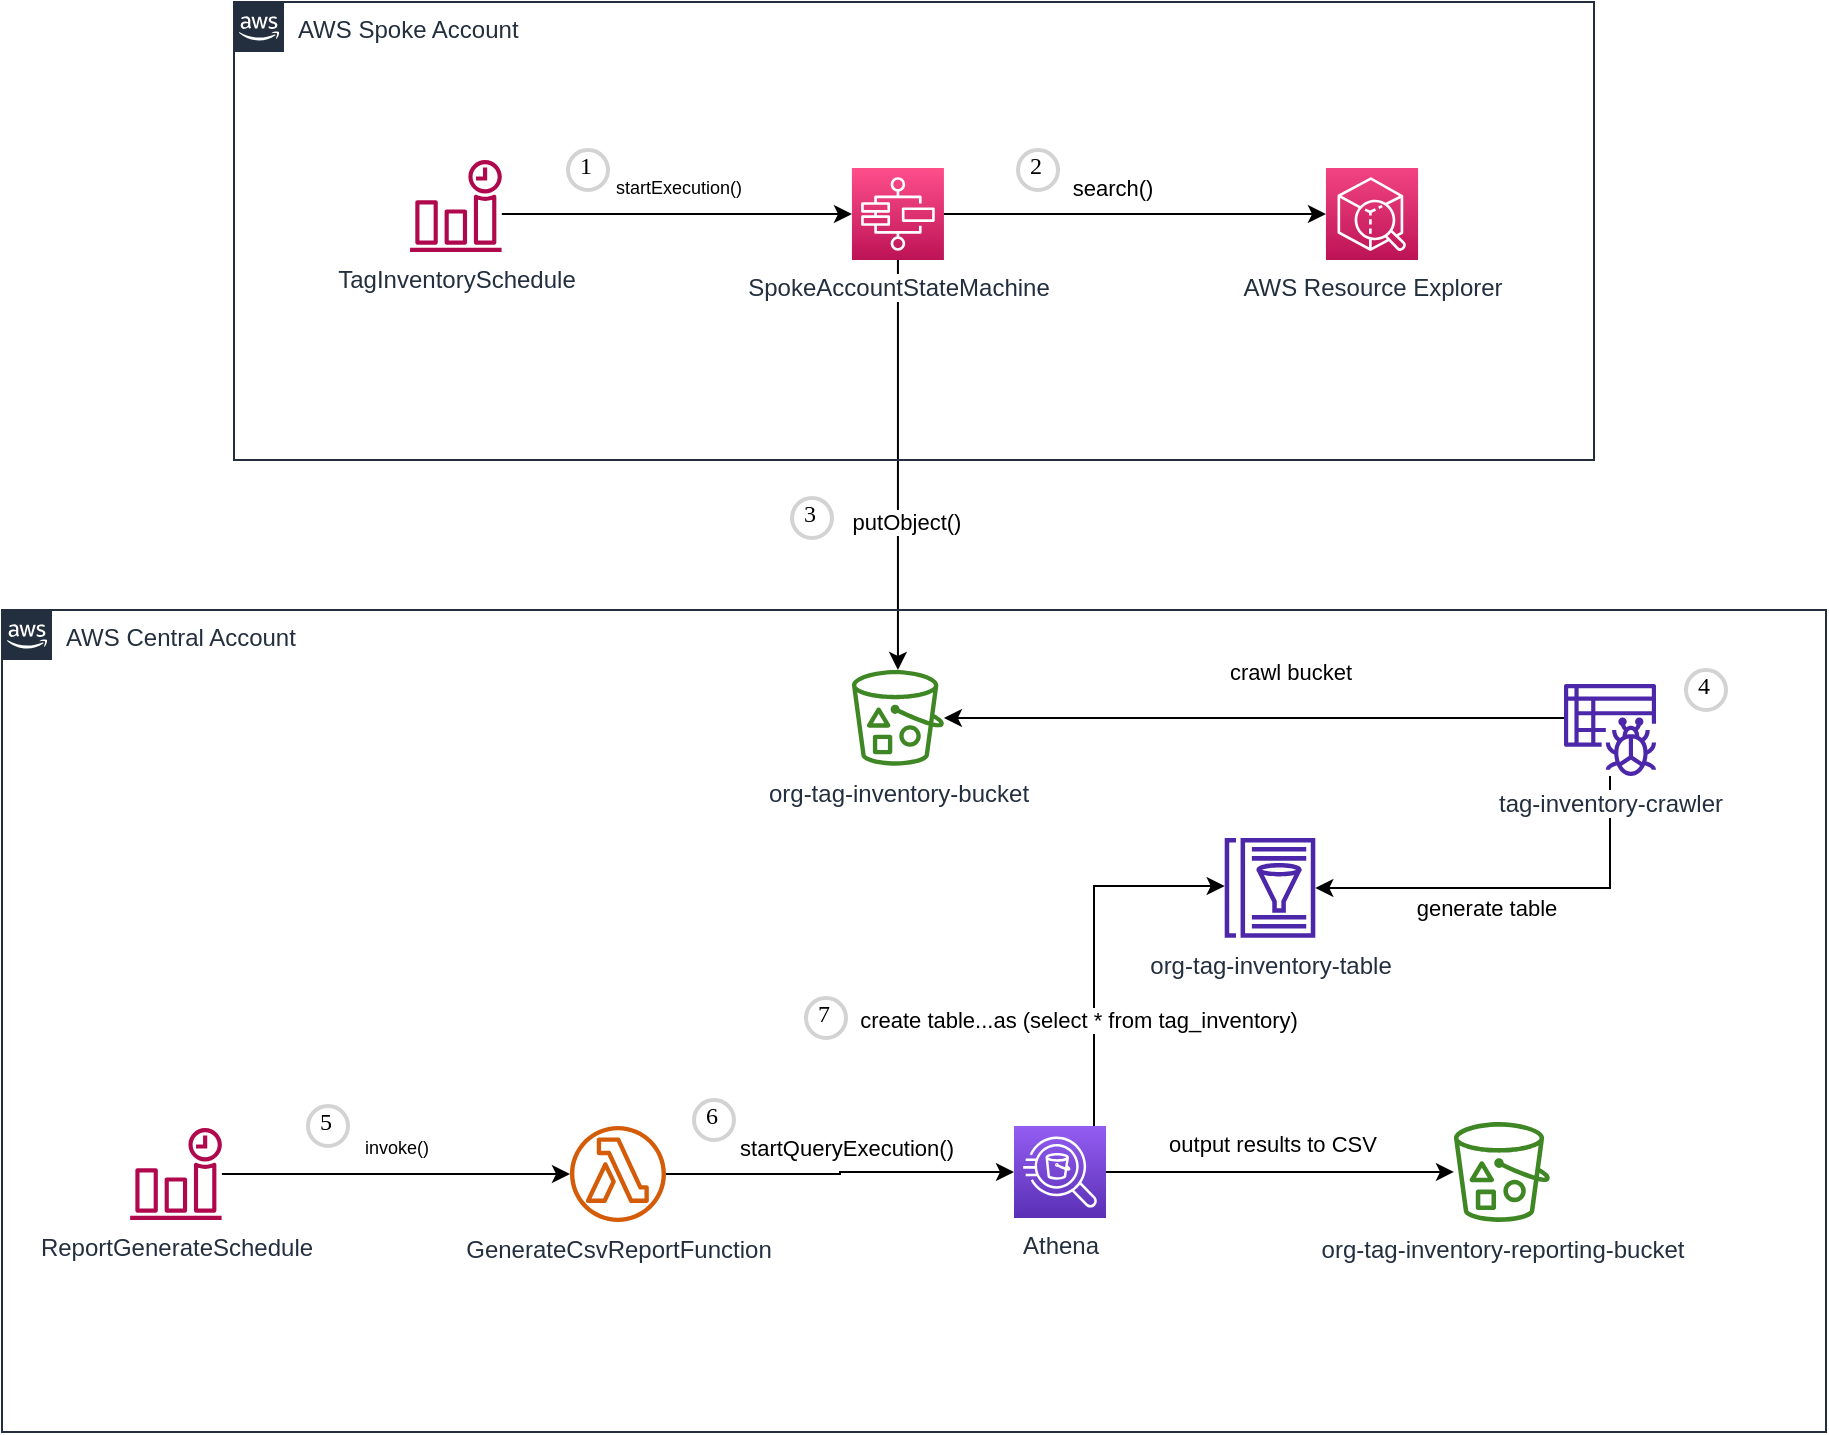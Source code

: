 <mxfile version="21.5.1" type="device">
  <diagram name="Flow Diagram" id="cGgwvrpLggnRXZVi8d4b">
    <mxGraphModel dx="2074" dy="1614" grid="0" gridSize="10" guides="1" tooltips="1" connect="1" arrows="1" fold="1" page="0" pageScale="1" pageWidth="850" pageHeight="1100" math="0" shadow="0">
      <root>
        <mxCell id="0" />
        <mxCell id="1" parent="0" />
        <mxCell id="S4Rx46IyZFWz3ZOEYgBF-19" style="edgeStyle=orthogonalEdgeStyle;rounded=0;orthogonalLoop=1;jettySize=auto;html=1;exitX=0.5;exitY=1;exitDx=0;exitDy=0;exitPerimeter=0;" edge="1" parent="1" source="S4Rx46IyZFWz3ZOEYgBF-5" target="S4Rx46IyZFWz3ZOEYgBF-17">
          <mxGeometry relative="1" as="geometry">
            <mxPoint x="341.04" y="-206" as="sourcePoint" />
            <mxPoint x="339.005" y="-5.114" as="targetPoint" />
            <Array as="points" />
          </mxGeometry>
        </mxCell>
        <mxCell id="S4Rx46IyZFWz3ZOEYgBF-20" value="putObject()" style="edgeLabel;html=1;align=center;verticalAlign=middle;resizable=0;points=[];" vertex="1" connectable="0" parent="S4Rx46IyZFWz3ZOEYgBF-19">
          <mxGeometry x="0.381" relative="1" as="geometry">
            <mxPoint x="4" y="-11" as="offset" />
          </mxGeometry>
        </mxCell>
        <mxCell id="x_5nOHw_W_Y_dFOkR19Z-3" value="AWS Spoke Account" style="points=[[0,0],[0.25,0],[0.5,0],[0.75,0],[1,0],[1,0.25],[1,0.5],[1,0.75],[1,1],[0.75,1],[0.5,1],[0.25,1],[0,1],[0,0.75],[0,0.5],[0,0.25]];outlineConnect=0;gradientColor=none;html=1;whiteSpace=wrap;fontSize=12;fontStyle=0;container=1;pointerEvents=0;collapsible=0;recursiveResize=0;shape=mxgraph.aws4.group;grIcon=mxgraph.aws4.group_aws_cloud_alt;strokeColor=#232F3E;fillColor=none;verticalAlign=top;align=left;spacingLeft=30;fontColor=#232F3E;dashed=0;" parent="1" vertex="1">
          <mxGeometry x="130.002" y="-349" width="680" height="229" as="geometry" />
        </mxCell>
        <mxCell id="S4Rx46IyZFWz3ZOEYgBF-18" value="" style="group" vertex="1" connectable="0" parent="x_5nOHw_W_Y_dFOkR19Z-3">
          <mxGeometry x="87.97" y="79.005" width="504.059" height="50.052" as="geometry" />
        </mxCell>
        <mxCell id="hVh20ooLBPGT3Ob6YNNj-48" value="TagInventorySchedule" style="sketch=0;outlineConnect=0;fontColor=#232F3E;gradientColor=none;fillColor=#B0084D;strokeColor=none;dashed=0;verticalLabelPosition=bottom;verticalAlign=top;align=center;html=1;fontSize=12;fontStyle=0;aspect=fixed;pointerEvents=1;shape=mxgraph.aws4.event_time_based;" parent="S4Rx46IyZFWz3ZOEYgBF-18" vertex="1">
          <mxGeometry width="46" height="46" as="geometry" />
        </mxCell>
        <mxCell id="8ICjOX-C3geuhfax8Q9x-6" value="" style="edgeStyle=orthogonalEdgeStyle;html=1;endArrow=none;elbow=vertical;startArrow=classic;startFill=1;strokeColor=#000000;rounded=0;exitX=0;exitY=0.5;exitDx=0;exitDy=0;exitPerimeter=0;" parent="S4Rx46IyZFWz3ZOEYgBF-18" source="S4Rx46IyZFWz3ZOEYgBF-5" target="hVh20ooLBPGT3Ob6YNNj-48" edge="1">
          <mxGeometry width="100" relative="1" as="geometry">
            <mxPoint x="316.471" y="64.632" as="sourcePoint" />
            <mxPoint x="502.301" y="191.047" as="targetPoint" />
            <Array as="points">
              <mxPoint x="10.998" y="26.995" />
            </Array>
          </mxGeometry>
        </mxCell>
        <mxCell id="8ICjOX-C3geuhfax8Q9x-27" value="&lt;font style=&quot;font-size: 9px;&quot;&gt;startExecution()&lt;/font&gt;" style="edgeLabel;html=1;align=center;verticalAlign=middle;resizable=0;points=[];" parent="8ICjOX-C3geuhfax8Q9x-6" vertex="1" connectable="0">
          <mxGeometry x="-0.238" relative="1" as="geometry">
            <mxPoint x="-21" y="-14" as="offset" />
          </mxGeometry>
        </mxCell>
        <mxCell id="S4Rx46IyZFWz3ZOEYgBF-5" value="SpokeAccountStateMachine" style="sketch=0;points=[[0,0,0],[0.25,0,0],[0.5,0,0],[0.75,0,0],[1,0,0],[0,1,0],[0.25,1,0],[0.5,1,0],[0.75,1,0],[1,1,0],[0,0.25,0],[0,0.5,0],[0,0.75,0],[1,0.25,0],[1,0.5,0],[1,0.75,0]];outlineConnect=0;fontColor=#232F3E;gradientColor=#FF4F8B;gradientDirection=north;fillColor=#BC1356;strokeColor=#ffffff;dashed=0;verticalLabelPosition=bottom;verticalAlign=top;align=center;html=1;fontSize=12;fontStyle=0;aspect=fixed;shape=mxgraph.aws4.resourceIcon;resIcon=mxgraph.aws4.step_functions;labelBackgroundColor=default;" vertex="1" parent="S4Rx46IyZFWz3ZOEYgBF-18">
          <mxGeometry x="220.998" y="3.995" width="46" height="46" as="geometry" />
        </mxCell>
        <mxCell id="hVh20ooLBPGT3Ob6YNNj-50" value="AWS Resource Explorer" style="sketch=0;points=[[0,0,0],[0.25,0,0],[0.5,0,0],[0.75,0,0],[1,0,0],[0,1,0],[0.25,1,0],[0.5,1,0],[0.75,1,0],[1,1,0],[0,0.25,0],[0,0.5,0],[0,0.75,0],[1,0.25,0],[1,0.5,0],[1,0.75,0]];points=[[0,0,0],[0.25,0,0],[0.5,0,0],[0.75,0,0],[1,0,0],[0,1,0],[0.25,1,0],[0.5,1,0],[0.75,1,0],[1,1,0],[0,0.25,0],[0,0.5,0],[0,0.75,0],[1,0.25,0],[1,0.5,0],[1,0.75,0]];outlineConnect=0;fontColor=#232F3E;gradientColor=#F34482;gradientDirection=north;fillColor=#BC1356;strokeColor=#ffffff;dashed=0;verticalLabelPosition=bottom;verticalAlign=top;align=center;html=1;fontSize=12;fontStyle=0;aspect=fixed;shape=mxgraph.aws4.resourceIcon;resIcon=mxgraph.aws4.resource_explorer;" parent="S4Rx46IyZFWz3ZOEYgBF-18" vertex="1">
          <mxGeometry x="457.999" y="3.992" width="46.061" height="46.061" as="geometry" />
        </mxCell>
        <mxCell id="S4Rx46IyZFWz3ZOEYgBF-6" style="edgeStyle=orthogonalEdgeStyle;rounded=0;orthogonalLoop=1;jettySize=auto;html=1;" edge="1" parent="S4Rx46IyZFWz3ZOEYgBF-18" source="S4Rx46IyZFWz3ZOEYgBF-5" target="hVh20ooLBPGT3Ob6YNNj-50">
          <mxGeometry relative="1" as="geometry" />
        </mxCell>
        <mxCell id="S4Rx46IyZFWz3ZOEYgBF-7" value="search()" style="edgeLabel;html=1;align=center;verticalAlign=middle;resizable=0;points=[];" vertex="1" connectable="0" parent="S4Rx46IyZFWz3ZOEYgBF-6">
          <mxGeometry x="-0.22" y="1" relative="1" as="geometry">
            <mxPoint x="9" y="-12" as="offset" />
          </mxGeometry>
        </mxCell>
        <mxCell id="HvuV43oZv9QOk3PtEXCl-1" value="1" style="ellipse;whiteSpace=wrap;html=1;aspect=fixed;strokeWidth=2;fontFamily=Tahoma;spacingBottom=4;spacingRight=2;strokeColor=#d3d3d3;" vertex="1" parent="x_5nOHw_W_Y_dFOkR19Z-3">
          <mxGeometry x="166.998" y="74" width="20" height="20" as="geometry" />
        </mxCell>
        <mxCell id="HvuV43oZv9QOk3PtEXCl-2" value="2" style="ellipse;whiteSpace=wrap;html=1;aspect=fixed;strokeWidth=2;fontFamily=Tahoma;spacingBottom=4;spacingRight=2;strokeColor=#d3d3d3;" vertex="1" parent="x_5nOHw_W_Y_dFOkR19Z-3">
          <mxGeometry x="391.998" y="74" width="20" height="20" as="geometry" />
        </mxCell>
        <mxCell id="S4Rx46IyZFWz3ZOEYgBF-8" value="AWS Central Account" style="points=[[0,0],[0.25,0],[0.5,0],[0.75,0],[1,0],[1,0.25],[1,0.5],[1,0.75],[1,1],[0.75,1],[0.5,1],[0.25,1],[0,1],[0,0.75],[0,0.5],[0,0.25]];outlineConnect=0;gradientColor=none;html=1;whiteSpace=wrap;fontSize=12;fontStyle=0;container=1;pointerEvents=0;collapsible=0;recursiveResize=0;shape=mxgraph.aws4.group;grIcon=mxgraph.aws4.group_aws_cloud_alt;strokeColor=#232F3E;fillColor=none;verticalAlign=top;align=left;spacingLeft=30;fontColor=#232F3E;dashed=0;" vertex="1" parent="1">
          <mxGeometry x="14" y="-45" width="912" height="411" as="geometry" />
        </mxCell>
        <mxCell id="S4Rx46IyZFWz3ZOEYgBF-9" value="&lt;font style=&quot;font-size: 8px;&quot;&gt;&lt;br&gt;&lt;/font&gt;" style="text;html=1;align=center;verticalAlign=middle;resizable=0;points=[];autosize=1;strokeColor=none;fillColor=none;" vertex="1" parent="S4Rx46IyZFWz3ZOEYgBF-8">
          <mxGeometry x="569.14" y="89.004" width="20" height="30" as="geometry" />
        </mxCell>
        <mxCell id="S4Rx46IyZFWz3ZOEYgBF-10" value="ReportGenerateSchedule" style="sketch=0;outlineConnect=0;fontColor=#232F3E;gradientColor=none;fillColor=#B0084D;strokeColor=none;dashed=0;verticalLabelPosition=bottom;verticalAlign=top;align=center;html=1;fontSize=12;fontStyle=0;aspect=fixed;pointerEvents=1;shape=mxgraph.aws4.event_time_based;" vertex="1" parent="S4Rx46IyZFWz3ZOEYgBF-8">
          <mxGeometry x="64.002" y="259.005" width="46" height="46" as="geometry" />
        </mxCell>
        <mxCell id="S4Rx46IyZFWz3ZOEYgBF-11" value="" style="edgeStyle=orthogonalEdgeStyle;html=1;endArrow=none;elbow=vertical;startArrow=classic;startFill=1;strokeColor=#000000;rounded=0;" edge="1" parent="S4Rx46IyZFWz3ZOEYgBF-8" source="S4Rx46IyZFWz3ZOEYgBF-25" target="S4Rx46IyZFWz3ZOEYgBF-10">
          <mxGeometry width="100" relative="1" as="geometry">
            <mxPoint x="270.0" y="179.0" as="sourcePoint" />
            <mxPoint x="551.303" y="343.051" as="targetPoint" />
            <Array as="points" />
          </mxGeometry>
        </mxCell>
        <mxCell id="S4Rx46IyZFWz3ZOEYgBF-12" value="&lt;font style=&quot;font-size: 9px;&quot;&gt;invoke()&lt;/font&gt;" style="edgeLabel;html=1;align=center;verticalAlign=middle;resizable=0;points=[];" vertex="1" connectable="0" parent="S4Rx46IyZFWz3ZOEYgBF-11">
          <mxGeometry x="-0.238" relative="1" as="geometry">
            <mxPoint x="-21" y="-14" as="offset" />
          </mxGeometry>
        </mxCell>
        <mxCell id="S4Rx46IyZFWz3ZOEYgBF-17" value="org-tag-inventory-bucket" style="sketch=0;outlineConnect=0;fontColor=#232F3E;gradientColor=none;fillColor=#3F8624;strokeColor=none;dashed=0;verticalLabelPosition=bottom;verticalAlign=top;align=center;html=1;fontSize=12;fontStyle=0;aspect=fixed;pointerEvents=1;shape=mxgraph.aws4.bucket_with_objects;labelBackgroundColor=default;" vertex="1" parent="S4Rx46IyZFWz3ZOEYgBF-8">
          <mxGeometry x="424.97" y="30" width="46" height="47.84" as="geometry" />
        </mxCell>
        <mxCell id="S4Rx46IyZFWz3ZOEYgBF-28" style="edgeStyle=orthogonalEdgeStyle;rounded=0;orthogonalLoop=1;jettySize=auto;html=1;" edge="1" parent="S4Rx46IyZFWz3ZOEYgBF-8" source="S4Rx46IyZFWz3ZOEYgBF-22" target="HvuV43oZv9QOk3PtEXCl-11">
          <mxGeometry relative="1" as="geometry">
            <Array as="points">
              <mxPoint x="546" y="138" />
            </Array>
          </mxGeometry>
        </mxCell>
        <mxCell id="S4Rx46IyZFWz3ZOEYgBF-29" value="create table...as (select * from tag_inventory)" style="edgeLabel;html=1;align=center;verticalAlign=middle;resizable=0;points=[];" vertex="1" connectable="0" parent="S4Rx46IyZFWz3ZOEYgBF-28">
          <mxGeometry x="0.227" y="-1" relative="1" as="geometry">
            <mxPoint x="-9" y="60" as="offset" />
          </mxGeometry>
        </mxCell>
        <mxCell id="S4Rx46IyZFWz3ZOEYgBF-32" style="edgeStyle=orthogonalEdgeStyle;rounded=0;orthogonalLoop=1;jettySize=auto;html=1;" edge="1" parent="S4Rx46IyZFWz3ZOEYgBF-8" source="S4Rx46IyZFWz3ZOEYgBF-22" target="S4Rx46IyZFWz3ZOEYgBF-31">
          <mxGeometry relative="1" as="geometry" />
        </mxCell>
        <mxCell id="S4Rx46IyZFWz3ZOEYgBF-33" value="output results to CSV" style="edgeLabel;html=1;align=center;verticalAlign=middle;resizable=0;points=[];" vertex="1" connectable="0" parent="S4Rx46IyZFWz3ZOEYgBF-32">
          <mxGeometry x="0.013" y="1" relative="1" as="geometry">
            <mxPoint x="-5" y="-13" as="offset" />
          </mxGeometry>
        </mxCell>
        <mxCell id="S4Rx46IyZFWz3ZOEYgBF-22" value="Athena" style="sketch=0;points=[[0,0,0],[0.25,0,0],[0.5,0,0],[0.75,0,0],[1,0,0],[0,1,0],[0.25,1,0],[0.5,1,0],[0.75,1,0],[1,1,0],[0,0.25,0],[0,0.5,0],[0,0.75,0],[1,0.25,0],[1,0.5,0],[1,0.75,0]];outlineConnect=0;fontColor=#232F3E;gradientColor=#945DF2;gradientDirection=north;fillColor=#5A30B5;strokeColor=#ffffff;dashed=0;verticalLabelPosition=bottom;verticalAlign=top;align=center;html=1;fontSize=12;fontStyle=0;aspect=fixed;shape=mxgraph.aws4.resourceIcon;resIcon=mxgraph.aws4.athena;" vertex="1" parent="S4Rx46IyZFWz3ZOEYgBF-8">
          <mxGeometry x="506" y="258" width="46" height="46" as="geometry" />
        </mxCell>
        <mxCell id="S4Rx46IyZFWz3ZOEYgBF-26" style="edgeStyle=orthogonalEdgeStyle;rounded=0;orthogonalLoop=1;jettySize=auto;html=1;" edge="1" parent="S4Rx46IyZFWz3ZOEYgBF-8" source="S4Rx46IyZFWz3ZOEYgBF-25" target="S4Rx46IyZFWz3ZOEYgBF-22">
          <mxGeometry relative="1" as="geometry" />
        </mxCell>
        <mxCell id="S4Rx46IyZFWz3ZOEYgBF-27" value="startQueryExecution()" style="edgeLabel;html=1;align=center;verticalAlign=middle;resizable=0;points=[];" vertex="1" connectable="0" parent="S4Rx46IyZFWz3ZOEYgBF-26">
          <mxGeometry x="0.139" y="-1" relative="1" as="geometry">
            <mxPoint x="-9" y="-13" as="offset" />
          </mxGeometry>
        </mxCell>
        <mxCell id="S4Rx46IyZFWz3ZOEYgBF-25" value="GenerateCsvReportFunction" style="sketch=0;outlineConnect=0;fontColor=#232F3E;gradientColor=none;fillColor=#D45B07;strokeColor=none;dashed=0;verticalLabelPosition=bottom;verticalAlign=top;align=center;html=1;fontSize=12;fontStyle=0;aspect=fixed;pointerEvents=1;shape=mxgraph.aws4.lambda_function;" vertex="1" parent="S4Rx46IyZFWz3ZOEYgBF-8">
          <mxGeometry x="284" y="258" width="48" height="48" as="geometry" />
        </mxCell>
        <mxCell id="S4Rx46IyZFWz3ZOEYgBF-31" value="org-tag-inventory-reporting-bucket" style="sketch=0;outlineConnect=0;fontColor=#232F3E;gradientColor=none;fillColor=#3F8624;strokeColor=none;dashed=0;verticalLabelPosition=bottom;verticalAlign=top;align=center;html=1;fontSize=12;fontStyle=0;aspect=fixed;pointerEvents=1;shape=mxgraph.aws4.bucket_with_objects;" vertex="1" parent="S4Rx46IyZFWz3ZOEYgBF-8">
          <mxGeometry x="725.97" y="256.04" width="48" height="49.92" as="geometry" />
        </mxCell>
        <mxCell id="HvuV43oZv9QOk3PtEXCl-4" value="4" style="ellipse;whiteSpace=wrap;html=1;aspect=fixed;strokeWidth=2;fontFamily=Tahoma;spacingBottom=4;spacingRight=2;strokeColor=#d3d3d3;" vertex="1" parent="S4Rx46IyZFWz3ZOEYgBF-8">
          <mxGeometry x="842" y="30" width="20" height="20" as="geometry" />
        </mxCell>
        <mxCell id="HvuV43oZv9QOk3PtEXCl-5" value="5" style="ellipse;whiteSpace=wrap;html=1;aspect=fixed;strokeWidth=2;fontFamily=Tahoma;spacingBottom=4;spacingRight=2;strokeColor=#d3d3d3;" vertex="1" parent="S4Rx46IyZFWz3ZOEYgBF-8">
          <mxGeometry x="153" y="248" width="20" height="20" as="geometry" />
        </mxCell>
        <mxCell id="HvuV43oZv9QOk3PtEXCl-6" value="6" style="ellipse;whiteSpace=wrap;html=1;aspect=fixed;strokeWidth=2;fontFamily=Tahoma;spacingBottom=4;spacingRight=2;strokeColor=#d3d3d3;" vertex="1" parent="S4Rx46IyZFWz3ZOEYgBF-8">
          <mxGeometry x="346" y="245" width="20" height="20" as="geometry" />
        </mxCell>
        <mxCell id="HvuV43oZv9QOk3PtEXCl-7" value="7" style="ellipse;whiteSpace=wrap;html=1;aspect=fixed;strokeWidth=2;fontFamily=Tahoma;spacingBottom=4;spacingRight=2;strokeColor=#d3d3d3;" vertex="1" parent="S4Rx46IyZFWz3ZOEYgBF-8">
          <mxGeometry x="402" y="194" width="20" height="20" as="geometry" />
        </mxCell>
        <mxCell id="HvuV43oZv9QOk3PtEXCl-9" style="edgeStyle=orthogonalEdgeStyle;rounded=0;orthogonalLoop=1;jettySize=auto;html=1;" edge="1" parent="S4Rx46IyZFWz3ZOEYgBF-8" source="HvuV43oZv9QOk3PtEXCl-8" target="S4Rx46IyZFWz3ZOEYgBF-17">
          <mxGeometry relative="1" as="geometry">
            <Array as="points">
              <mxPoint x="699" y="54" />
              <mxPoint x="699" y="54" />
            </Array>
          </mxGeometry>
        </mxCell>
        <mxCell id="HvuV43oZv9QOk3PtEXCl-10" value="crawl bucket" style="edgeLabel;html=1;align=center;verticalAlign=middle;resizable=0;points=[];" vertex="1" connectable="0" parent="HvuV43oZv9QOk3PtEXCl-9">
          <mxGeometry x="-0.222" y="-3" relative="1" as="geometry">
            <mxPoint x="-17" y="-20" as="offset" />
          </mxGeometry>
        </mxCell>
        <mxCell id="HvuV43oZv9QOk3PtEXCl-12" style="edgeStyle=orthogonalEdgeStyle;rounded=0;orthogonalLoop=1;jettySize=auto;html=1;" edge="1" parent="S4Rx46IyZFWz3ZOEYgBF-8" source="HvuV43oZv9QOk3PtEXCl-8" target="HvuV43oZv9QOk3PtEXCl-11">
          <mxGeometry relative="1" as="geometry">
            <Array as="points">
              <mxPoint x="804" y="139" />
            </Array>
          </mxGeometry>
        </mxCell>
        <mxCell id="HvuV43oZv9QOk3PtEXCl-13" value="generate table" style="edgeLabel;html=1;align=center;verticalAlign=middle;resizable=0;points=[];" vertex="1" connectable="0" parent="HvuV43oZv9QOk3PtEXCl-12">
          <mxGeometry x="0.141" relative="1" as="geometry">
            <mxPoint x="-2" y="10" as="offset" />
          </mxGeometry>
        </mxCell>
        <mxCell id="HvuV43oZv9QOk3PtEXCl-8" value="tag-inventory-crawler" style="sketch=0;outlineConnect=0;fontColor=#232F3E;gradientColor=none;fillColor=#4D27AA;strokeColor=none;dashed=0;verticalLabelPosition=bottom;verticalAlign=top;align=center;html=1;fontSize=12;fontStyle=0;aspect=fixed;pointerEvents=1;shape=mxgraph.aws4.glue_crawlers;labelBackgroundColor=default;" vertex="1" parent="S4Rx46IyZFWz3ZOEYgBF-8">
          <mxGeometry x="781" y="37" width="46" height="46" as="geometry" />
        </mxCell>
        <mxCell id="HvuV43oZv9QOk3PtEXCl-11" value="org-tag-inventory-table" style="sketch=0;outlineConnect=0;fontColor=#232F3E;gradientColor=none;fillColor=#4D27AA;strokeColor=none;dashed=0;verticalLabelPosition=bottom;verticalAlign=top;align=center;html=1;fontSize=12;fontStyle=0;aspect=fixed;pointerEvents=1;shape=mxgraph.aws4.glue_data_catalog;" vertex="1" parent="S4Rx46IyZFWz3ZOEYgBF-8">
          <mxGeometry x="611" y="114" width="46" height="49.83" as="geometry" />
        </mxCell>
        <mxCell id="HvuV43oZv9QOk3PtEXCl-3" value="3" style="ellipse;whiteSpace=wrap;html=1;aspect=fixed;strokeWidth=2;fontFamily=Tahoma;spacingBottom=4;spacingRight=2;strokeColor=#d3d3d3;" vertex="1" parent="1">
          <mxGeometry x="409" y="-101" width="20" height="20" as="geometry" />
        </mxCell>
      </root>
    </mxGraphModel>
  </diagram>
</mxfile>
